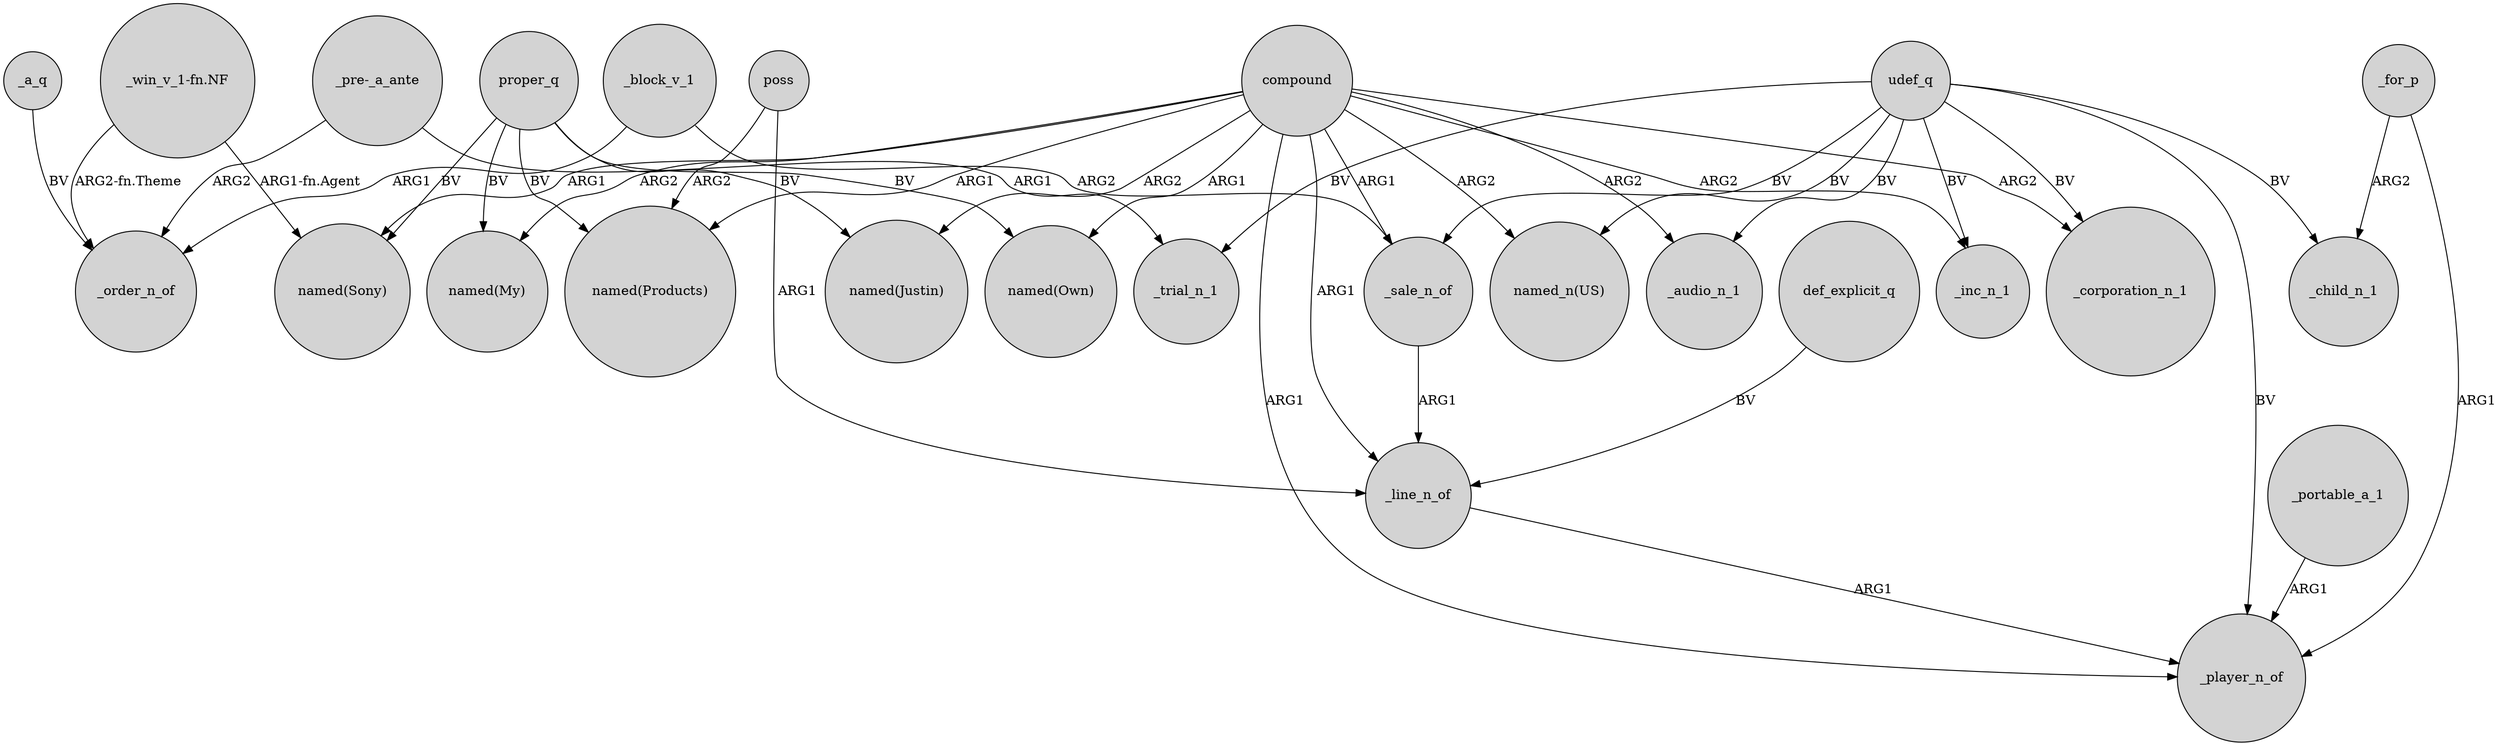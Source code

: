 digraph {
	node [shape=circle style=filled]
	_a_q -> _order_n_of [label=BV]
	udef_q -> "named_n(US)" [label=BV]
	"_win_v_1-fn.NF" -> _order_n_of [label="ARG2-fn.Theme"]
	udef_q -> _inc_n_1 [label=BV]
	udef_q -> _child_n_1 [label=BV]
	compound -> "named(Justin)" [label=ARG2]
	def_explicit_q -> _line_n_of [label=BV]
	udef_q -> _audio_n_1 [label=BV]
	udef_q -> _player_n_of [label=BV]
	compound -> _corporation_n_1 [label=ARG2]
	proper_q -> "named(Justin)" [label=BV]
	_sale_n_of -> _line_n_of [label=ARG1]
	_block_v_1 -> _order_n_of [label=ARG1]
	poss -> "named(Products)" [label=ARG2]
	_portable_a_1 -> _player_n_of [label=ARG1]
	_for_p -> _player_n_of [label=ARG1]
	compound -> "named_n(US)" [label=ARG2]
	proper_q -> "named(Sony)" [label=BV]
	_block_v_1 -> _sale_n_of [label=ARG2]
	"_pre-_a_ante" -> _trial_n_1 [label=ARG1]
	udef_q -> _corporation_n_1 [label=BV]
	compound -> _line_n_of [label=ARG1]
	poss -> _line_n_of [label=ARG1]
	udef_q -> _trial_n_1 [label=BV]
	compound -> "named(My)" [label=ARG2]
	proper_q -> "named(My)" [label=BV]
	compound -> "named(Own)" [label=ARG1]
	compound -> "named(Products)" [label=ARG1]
	udef_q -> _sale_n_of [label=BV]
	_line_n_of -> _player_n_of [label=ARG1]
	proper_q -> "named(Own)" [label=BV]
	_for_p -> _child_n_1 [label=ARG2]
	compound -> "named(Sony)" [label=ARG1]
	"_win_v_1-fn.NF" -> "named(Sony)" [label="ARG1-fn.Agent"]
	compound -> _audio_n_1 [label=ARG2]
	proper_q -> "named(Products)" [label=BV]
	compound -> _inc_n_1 [label=ARG2]
	"_pre-_a_ante" -> _order_n_of [label=ARG2]
	compound -> _player_n_of [label=ARG1]
	compound -> _sale_n_of [label=ARG1]
}
